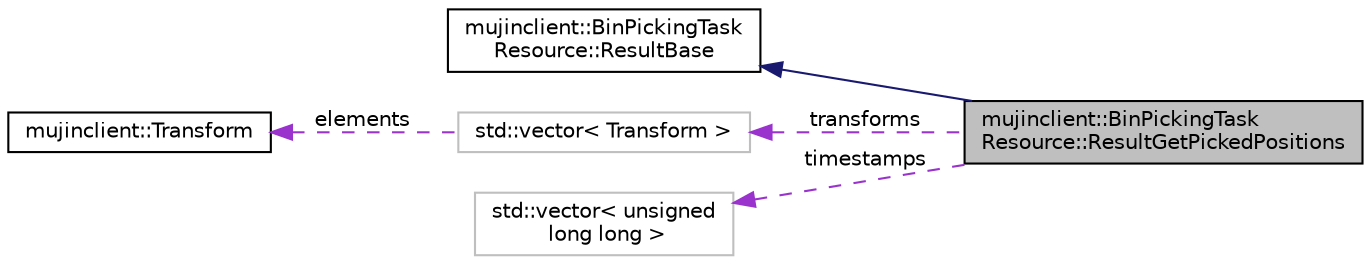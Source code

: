 digraph "mujinclient::BinPickingTaskResource::ResultGetPickedPositions"
{
  bgcolor="transparent";
  edge [fontname="Helvetica",fontsize="10",labelfontname="Helvetica",labelfontsize="10"];
  node [fontname="Helvetica",fontsize="10",shape=record];
  rankdir="LR";
  Node1 [label="mujinclient::BinPickingTask\lResource::ResultGetPickedPositions",height=0.2,width=0.4,color="black", fillcolor="grey75", style="filled" fontcolor="black"];
  Node2 -> Node1 [dir="back",color="midnightblue",fontsize="10",style="solid",fontname="Helvetica"];
  Node2 [label="mujinclient::BinPickingTask\lResource::ResultBase",height=0.2,width=0.4,color="black",URL="$structmujinclient_1_1BinPickingTaskResource_1_1ResultBase.html"];
  Node3 -> Node1 [dir="back",color="darkorchid3",fontsize="10",style="dashed",label=" transforms" ,fontname="Helvetica"];
  Node3 [label="std::vector\< Transform \>",height=0.2,width=0.4,color="grey75"];
  Node4 -> Node3 [dir="back",color="darkorchid3",fontsize="10",style="dashed",label=" elements" ,fontname="Helvetica"];
  Node4 [label="mujinclient::Transform",height=0.2,width=0.4,color="black",URL="$structmujinclient_1_1Transform.html",tooltip="an affine transform"];
  Node5 -> Node1 [dir="back",color="darkorchid3",fontsize="10",style="dashed",label=" timestamps" ,fontname="Helvetica"];
  Node5 [label="std::vector\< unsigned\l long long \>",height=0.2,width=0.4,color="grey75"];
}
